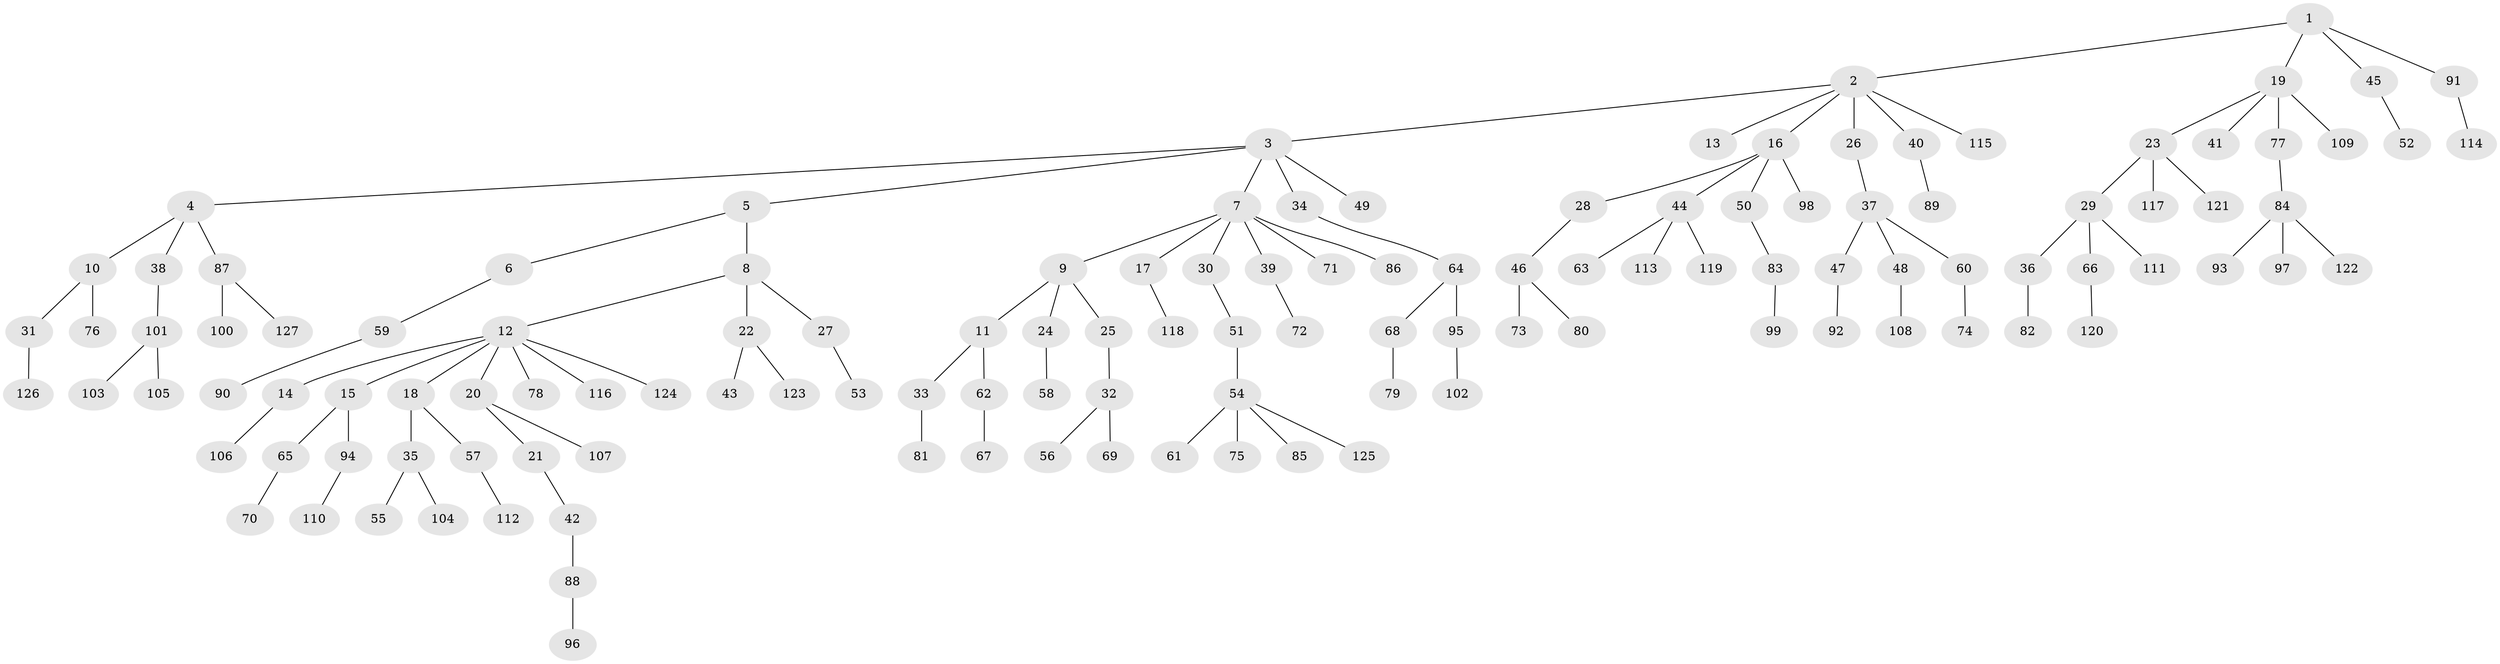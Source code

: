 // coarse degree distribution, {3: 0.140625, 5: 0.046875, 1: 0.53125, 2: 0.1875, 4: 0.078125, 6: 0.015625}
// Generated by graph-tools (version 1.1) at 2025/37/03/04/25 23:37:16]
// undirected, 127 vertices, 126 edges
graph export_dot {
  node [color=gray90,style=filled];
  1;
  2;
  3;
  4;
  5;
  6;
  7;
  8;
  9;
  10;
  11;
  12;
  13;
  14;
  15;
  16;
  17;
  18;
  19;
  20;
  21;
  22;
  23;
  24;
  25;
  26;
  27;
  28;
  29;
  30;
  31;
  32;
  33;
  34;
  35;
  36;
  37;
  38;
  39;
  40;
  41;
  42;
  43;
  44;
  45;
  46;
  47;
  48;
  49;
  50;
  51;
  52;
  53;
  54;
  55;
  56;
  57;
  58;
  59;
  60;
  61;
  62;
  63;
  64;
  65;
  66;
  67;
  68;
  69;
  70;
  71;
  72;
  73;
  74;
  75;
  76;
  77;
  78;
  79;
  80;
  81;
  82;
  83;
  84;
  85;
  86;
  87;
  88;
  89;
  90;
  91;
  92;
  93;
  94;
  95;
  96;
  97;
  98;
  99;
  100;
  101;
  102;
  103;
  104;
  105;
  106;
  107;
  108;
  109;
  110;
  111;
  112;
  113;
  114;
  115;
  116;
  117;
  118;
  119;
  120;
  121;
  122;
  123;
  124;
  125;
  126;
  127;
  1 -- 2;
  1 -- 19;
  1 -- 45;
  1 -- 91;
  2 -- 3;
  2 -- 13;
  2 -- 16;
  2 -- 26;
  2 -- 40;
  2 -- 115;
  3 -- 4;
  3 -- 5;
  3 -- 7;
  3 -- 34;
  3 -- 49;
  4 -- 10;
  4 -- 38;
  4 -- 87;
  5 -- 6;
  5 -- 8;
  6 -- 59;
  7 -- 9;
  7 -- 17;
  7 -- 30;
  7 -- 39;
  7 -- 71;
  7 -- 86;
  8 -- 12;
  8 -- 22;
  8 -- 27;
  9 -- 11;
  9 -- 24;
  9 -- 25;
  10 -- 31;
  10 -- 76;
  11 -- 33;
  11 -- 62;
  12 -- 14;
  12 -- 15;
  12 -- 18;
  12 -- 20;
  12 -- 78;
  12 -- 116;
  12 -- 124;
  14 -- 106;
  15 -- 65;
  15 -- 94;
  16 -- 28;
  16 -- 44;
  16 -- 50;
  16 -- 98;
  17 -- 118;
  18 -- 35;
  18 -- 57;
  19 -- 23;
  19 -- 41;
  19 -- 77;
  19 -- 109;
  20 -- 21;
  20 -- 107;
  21 -- 42;
  22 -- 43;
  22 -- 123;
  23 -- 29;
  23 -- 117;
  23 -- 121;
  24 -- 58;
  25 -- 32;
  26 -- 37;
  27 -- 53;
  28 -- 46;
  29 -- 36;
  29 -- 66;
  29 -- 111;
  30 -- 51;
  31 -- 126;
  32 -- 56;
  32 -- 69;
  33 -- 81;
  34 -- 64;
  35 -- 55;
  35 -- 104;
  36 -- 82;
  37 -- 47;
  37 -- 48;
  37 -- 60;
  38 -- 101;
  39 -- 72;
  40 -- 89;
  42 -- 88;
  44 -- 63;
  44 -- 113;
  44 -- 119;
  45 -- 52;
  46 -- 73;
  46 -- 80;
  47 -- 92;
  48 -- 108;
  50 -- 83;
  51 -- 54;
  54 -- 61;
  54 -- 75;
  54 -- 85;
  54 -- 125;
  57 -- 112;
  59 -- 90;
  60 -- 74;
  62 -- 67;
  64 -- 68;
  64 -- 95;
  65 -- 70;
  66 -- 120;
  68 -- 79;
  77 -- 84;
  83 -- 99;
  84 -- 93;
  84 -- 97;
  84 -- 122;
  87 -- 100;
  87 -- 127;
  88 -- 96;
  91 -- 114;
  94 -- 110;
  95 -- 102;
  101 -- 103;
  101 -- 105;
}

